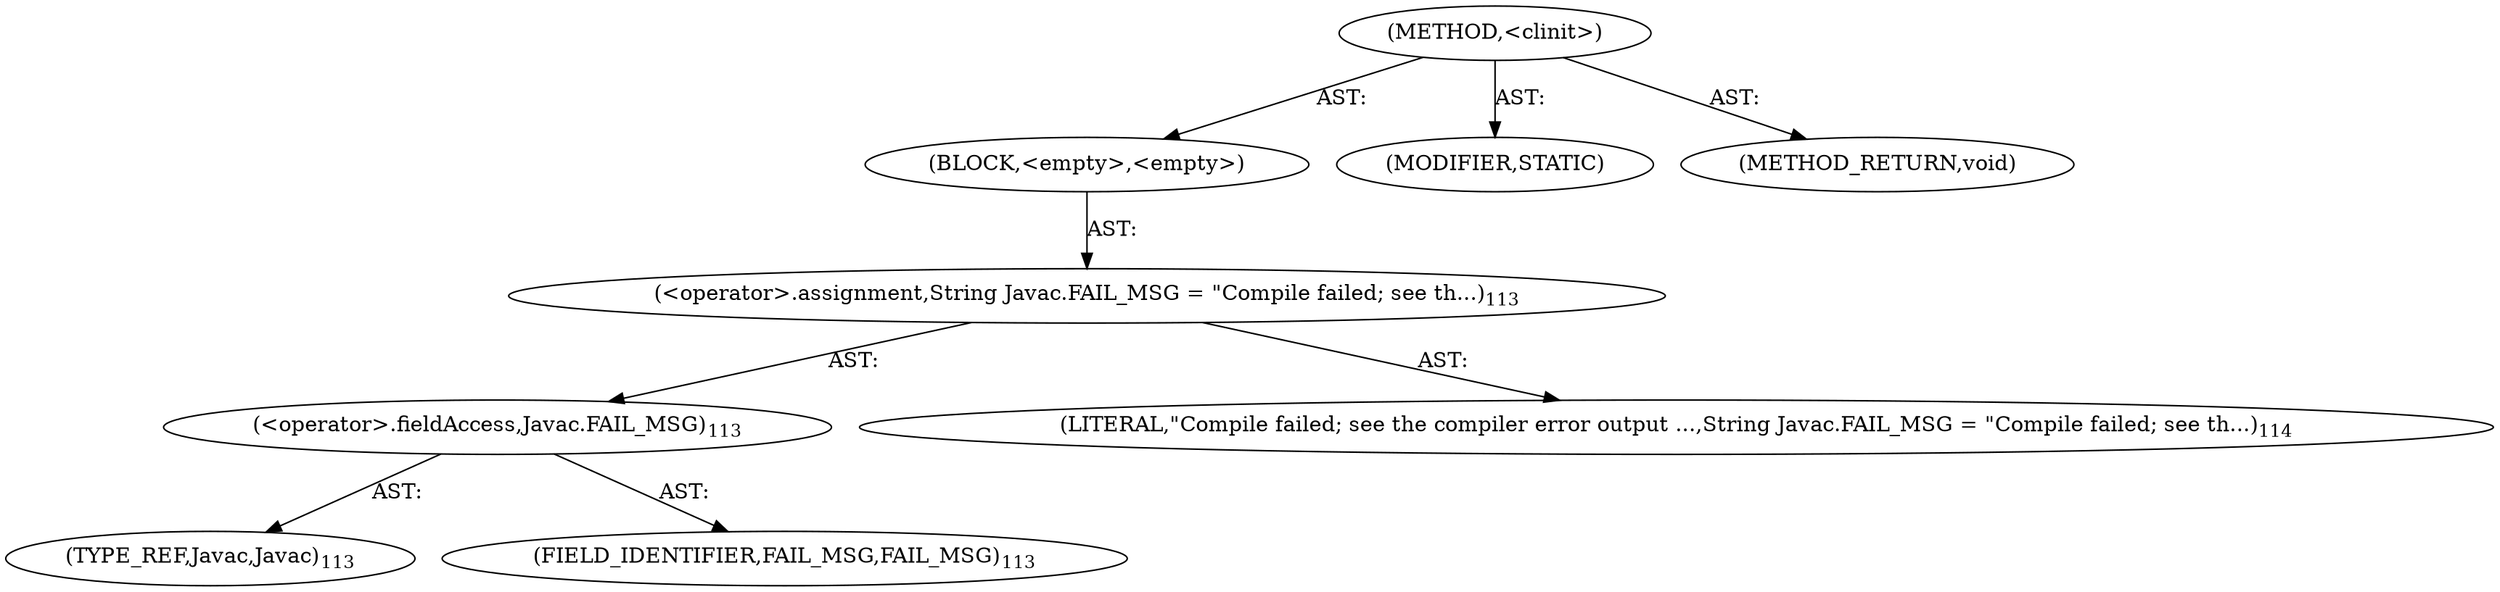 digraph "&lt;clinit&gt;" {  
"111669149773" [label = <(METHOD,&lt;clinit&gt;)> ]
"25769803902" [label = <(BLOCK,&lt;empty&gt;,&lt;empty&gt;)> ]
"30064771501" [label = <(&lt;operator&gt;.assignment,String Javac.FAIL_MSG = &quot;Compile failed; see th...)<SUB>113</SUB>> ]
"30064771502" [label = <(&lt;operator&gt;.fieldAccess,Javac.FAIL_MSG)<SUB>113</SUB>> ]
"180388626434" [label = <(TYPE_REF,Javac,Javac)<SUB>113</SUB>> ]
"55834575014" [label = <(FIELD_IDENTIFIER,FAIL_MSG,FAIL_MSG)<SUB>113</SUB>> ]
"90194313291" [label = <(LITERAL,&quot;Compile failed; see the compiler error output ...,String Javac.FAIL_MSG = &quot;Compile failed; see th...)<SUB>114</SUB>> ]
"133143986360" [label = <(MODIFIER,STATIC)> ]
"128849018957" [label = <(METHOD_RETURN,void)> ]
  "111669149773" -> "25769803902"  [ label = "AST: "] 
  "111669149773" -> "133143986360"  [ label = "AST: "] 
  "111669149773" -> "128849018957"  [ label = "AST: "] 
  "25769803902" -> "30064771501"  [ label = "AST: "] 
  "30064771501" -> "30064771502"  [ label = "AST: "] 
  "30064771501" -> "90194313291"  [ label = "AST: "] 
  "30064771502" -> "180388626434"  [ label = "AST: "] 
  "30064771502" -> "55834575014"  [ label = "AST: "] 
}
